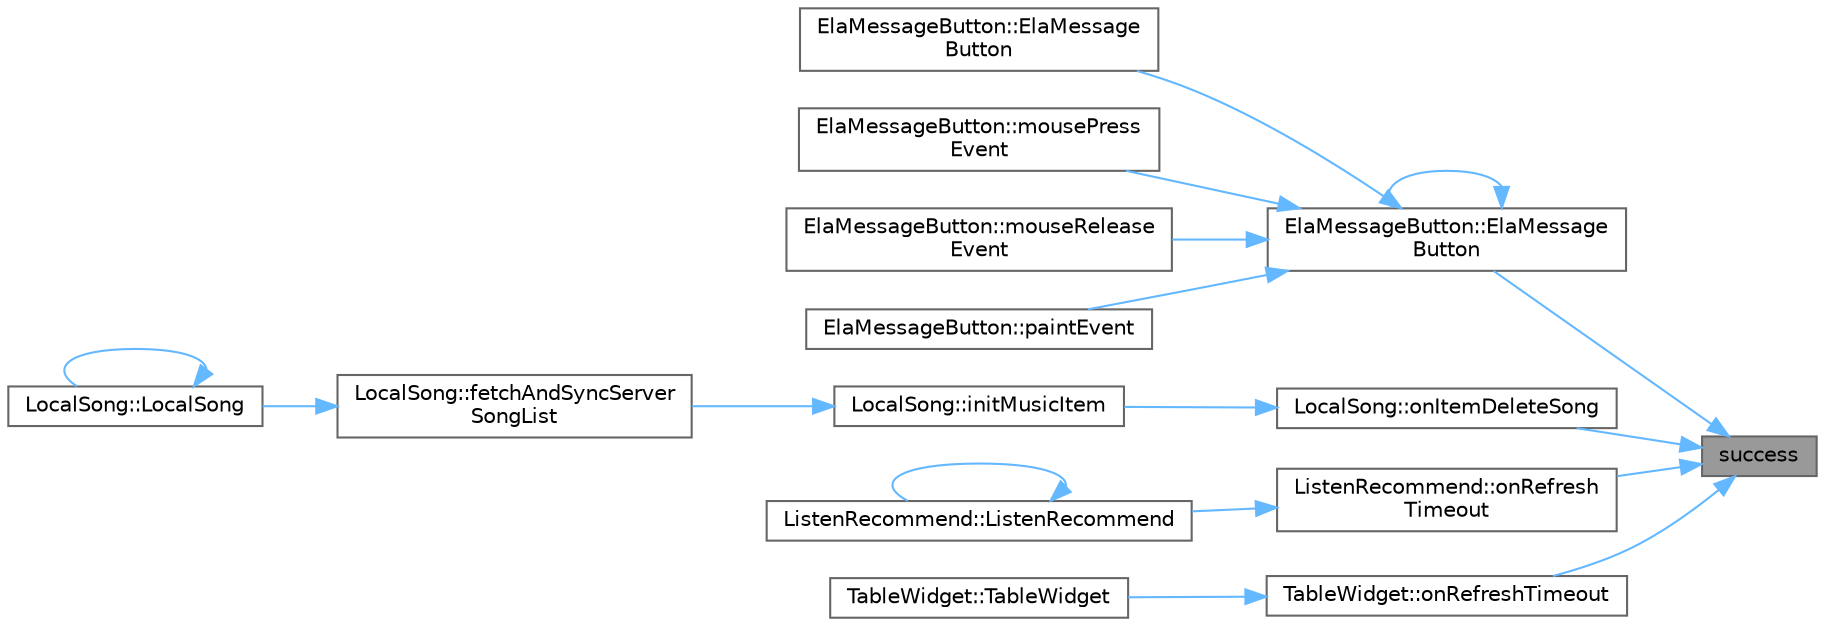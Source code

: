 digraph "success"
{
 // LATEX_PDF_SIZE
  bgcolor="transparent";
  edge [fontname=Helvetica,fontsize=10,labelfontname=Helvetica,labelfontsize=10];
  node [fontname=Helvetica,fontsize=10,shape=box,height=0.2,width=0.4];
  rankdir="RL";
  Node1 [id="Node000001",label="success",height=0.2,width=0.4,color="gray40", fillcolor="grey60", style="filled", fontcolor="black",tooltip="显示成功消息"];
  Node1 -> Node2 [id="edge1_Node000001_Node000002",dir="back",color="steelblue1",style="solid",tooltip=" "];
  Node2 [id="Node000002",label="ElaMessageButton::ElaMessage\lButton",height=0.2,width=0.4,color="grey40", fillcolor="white", style="filled",URL="$class_ela_message_button.html#ad697d17c791aeddec311d54c29f62406",tooltip="构造函数，初始化消息按钮"];
  Node2 -> Node3 [id="edge2_Node000002_Node000003",dir="back",color="steelblue1",style="solid",tooltip=" "];
  Node3 [id="Node000003",label="ElaMessageButton::ElaMessage\lButton",height=0.2,width=0.4,color="grey40", fillcolor="white", style="filled",URL="$class_ela_message_button.html#a53c58626b174bb63ac8f398c7f999ae0",tooltip="构造函数，初始化带文本的消息按钮"];
  Node2 -> Node2 [id="edge3_Node000002_Node000002",dir="back",color="steelblue1",style="solid",tooltip=" "];
  Node2 -> Node4 [id="edge4_Node000002_Node000004",dir="back",color="steelblue1",style="solid",tooltip=" "];
  Node4 [id="Node000004",label="ElaMessageButton::mousePress\lEvent",height=0.2,width=0.4,color="grey40", fillcolor="white", style="filled",URL="$class_ela_message_button.html#a7523c71b2bf60975302287ec8923f80e",tooltip="鼠标按下事件处理"];
  Node2 -> Node5 [id="edge5_Node000002_Node000005",dir="back",color="steelblue1",style="solid",tooltip=" "];
  Node5 [id="Node000005",label="ElaMessageButton::mouseRelease\lEvent",height=0.2,width=0.4,color="grey40", fillcolor="white", style="filled",URL="$class_ela_message_button.html#a2de3e1806dc8e5d659fc1f35545a5b87",tooltip="鼠标释放事件处理"];
  Node2 -> Node6 [id="edge6_Node000002_Node000006",dir="back",color="steelblue1",style="solid",tooltip=" "];
  Node6 [id="Node000006",label="ElaMessageButton::paintEvent",height=0.2,width=0.4,color="grey40", fillcolor="white", style="filled",URL="$class_ela_message_button.html#aa71936647c7e332ab07cbec003a8c9a2",tooltip="绘制事件，绘制按钮外观"];
  Node1 -> Node7 [id="edge7_Node000001_Node000007",dir="back",color="steelblue1",style="solid",tooltip=" "];
  Node7 [id="Node000007",label="LocalSong::onItemDeleteSong",height=0.2,width=0.4,color="grey40", fillcolor="white", style="filled",URL="$class_local_song.html#af5ddd758aac4d0083427a8eac26aebbd",tooltip="删除歌曲槽函数"];
  Node7 -> Node8 [id="edge8_Node000007_Node000008",dir="back",color="steelblue1",style="solid",tooltip=" "];
  Node8 [id="Node000008",label="LocalSong::initMusicItem",height=0.2,width=0.4,color="grey40", fillcolor="white", style="filled",URL="$class_local_song.html#a4c31fa17ce6a5cc8533d92486ed88966",tooltip="初始化音乐项"];
  Node8 -> Node9 [id="edge9_Node000008_Node000009",dir="back",color="steelblue1",style="solid",tooltip=" "];
  Node9 [id="Node000009",label="LocalSong::fetchAndSyncServer\lSongList",height=0.2,width=0.4,color="grey40", fillcolor="white", style="filled",URL="$class_local_song.html#a97a0739f99953381d5aecf97d7776609",tooltip="从服务器同步歌曲列表"];
  Node9 -> Node10 [id="edge10_Node000009_Node000010",dir="back",color="steelblue1",style="solid",tooltip=" "];
  Node10 [id="Node000010",label="LocalSong::LocalSong",height=0.2,width=0.4,color="grey40", fillcolor="white", style="filled",URL="$class_local_song.html#a9375f55dd6d49239d63d3c19eaef2237",tooltip="构造函数，初始化本地歌曲界面"];
  Node10 -> Node10 [id="edge11_Node000010_Node000010",dir="back",color="steelblue1",style="solid",tooltip=" "];
  Node1 -> Node11 [id="edge12_Node000001_Node000011",dir="back",color="steelblue1",style="solid",tooltip=" "];
  Node11 [id="Node000011",label="ListenRecommend::onRefresh\lTimeout",height=0.2,width=0.4,color="grey40", fillcolor="white", style="filled",URL="$class_listen_recommend.html#aaa3e3244dedf688b9b748be52817b433",tooltip="刷新定时器超时槽函数"];
  Node11 -> Node12 [id="edge13_Node000011_Node000012",dir="back",color="steelblue1",style="solid",tooltip=" "];
  Node12 [id="Node000012",label="ListenRecommend::ListenRecommend",height=0.2,width=0.4,color="grey40", fillcolor="white", style="filled",URL="$class_listen_recommend.html#a921db3540ce943917c8fffc98a9df10f",tooltip="构造函数，初始化推荐界面"];
  Node12 -> Node12 [id="edge14_Node000012_Node000012",dir="back",color="steelblue1",style="solid",tooltip=" "];
  Node1 -> Node13 [id="edge15_Node000001_Node000013",dir="back",color="steelblue1",style="solid",tooltip=" "];
  Node13 [id="Node000013",label="TableWidget::onRefreshTimeout",height=0.2,width=0.4,color="grey40", fillcolor="white", style="filled",URL="$class_table_widget.html#aaa3e3244dedf688b9b748be52817b433",tooltip="刷新定时器超时槽函数"];
  Node13 -> Node14 [id="edge16_Node000013_Node000014",dir="back",color="steelblue1",style="solid",tooltip=" "];
  Node14 [id="Node000014",label="TableWidget::TableWidget",height=0.2,width=0.4,color="grey40", fillcolor="white", style="filled",URL="$class_table_widget.html#a92cc8621af5844d5c47ff7273b149580",tooltip="构造函数，初始化推荐界面"];
}
